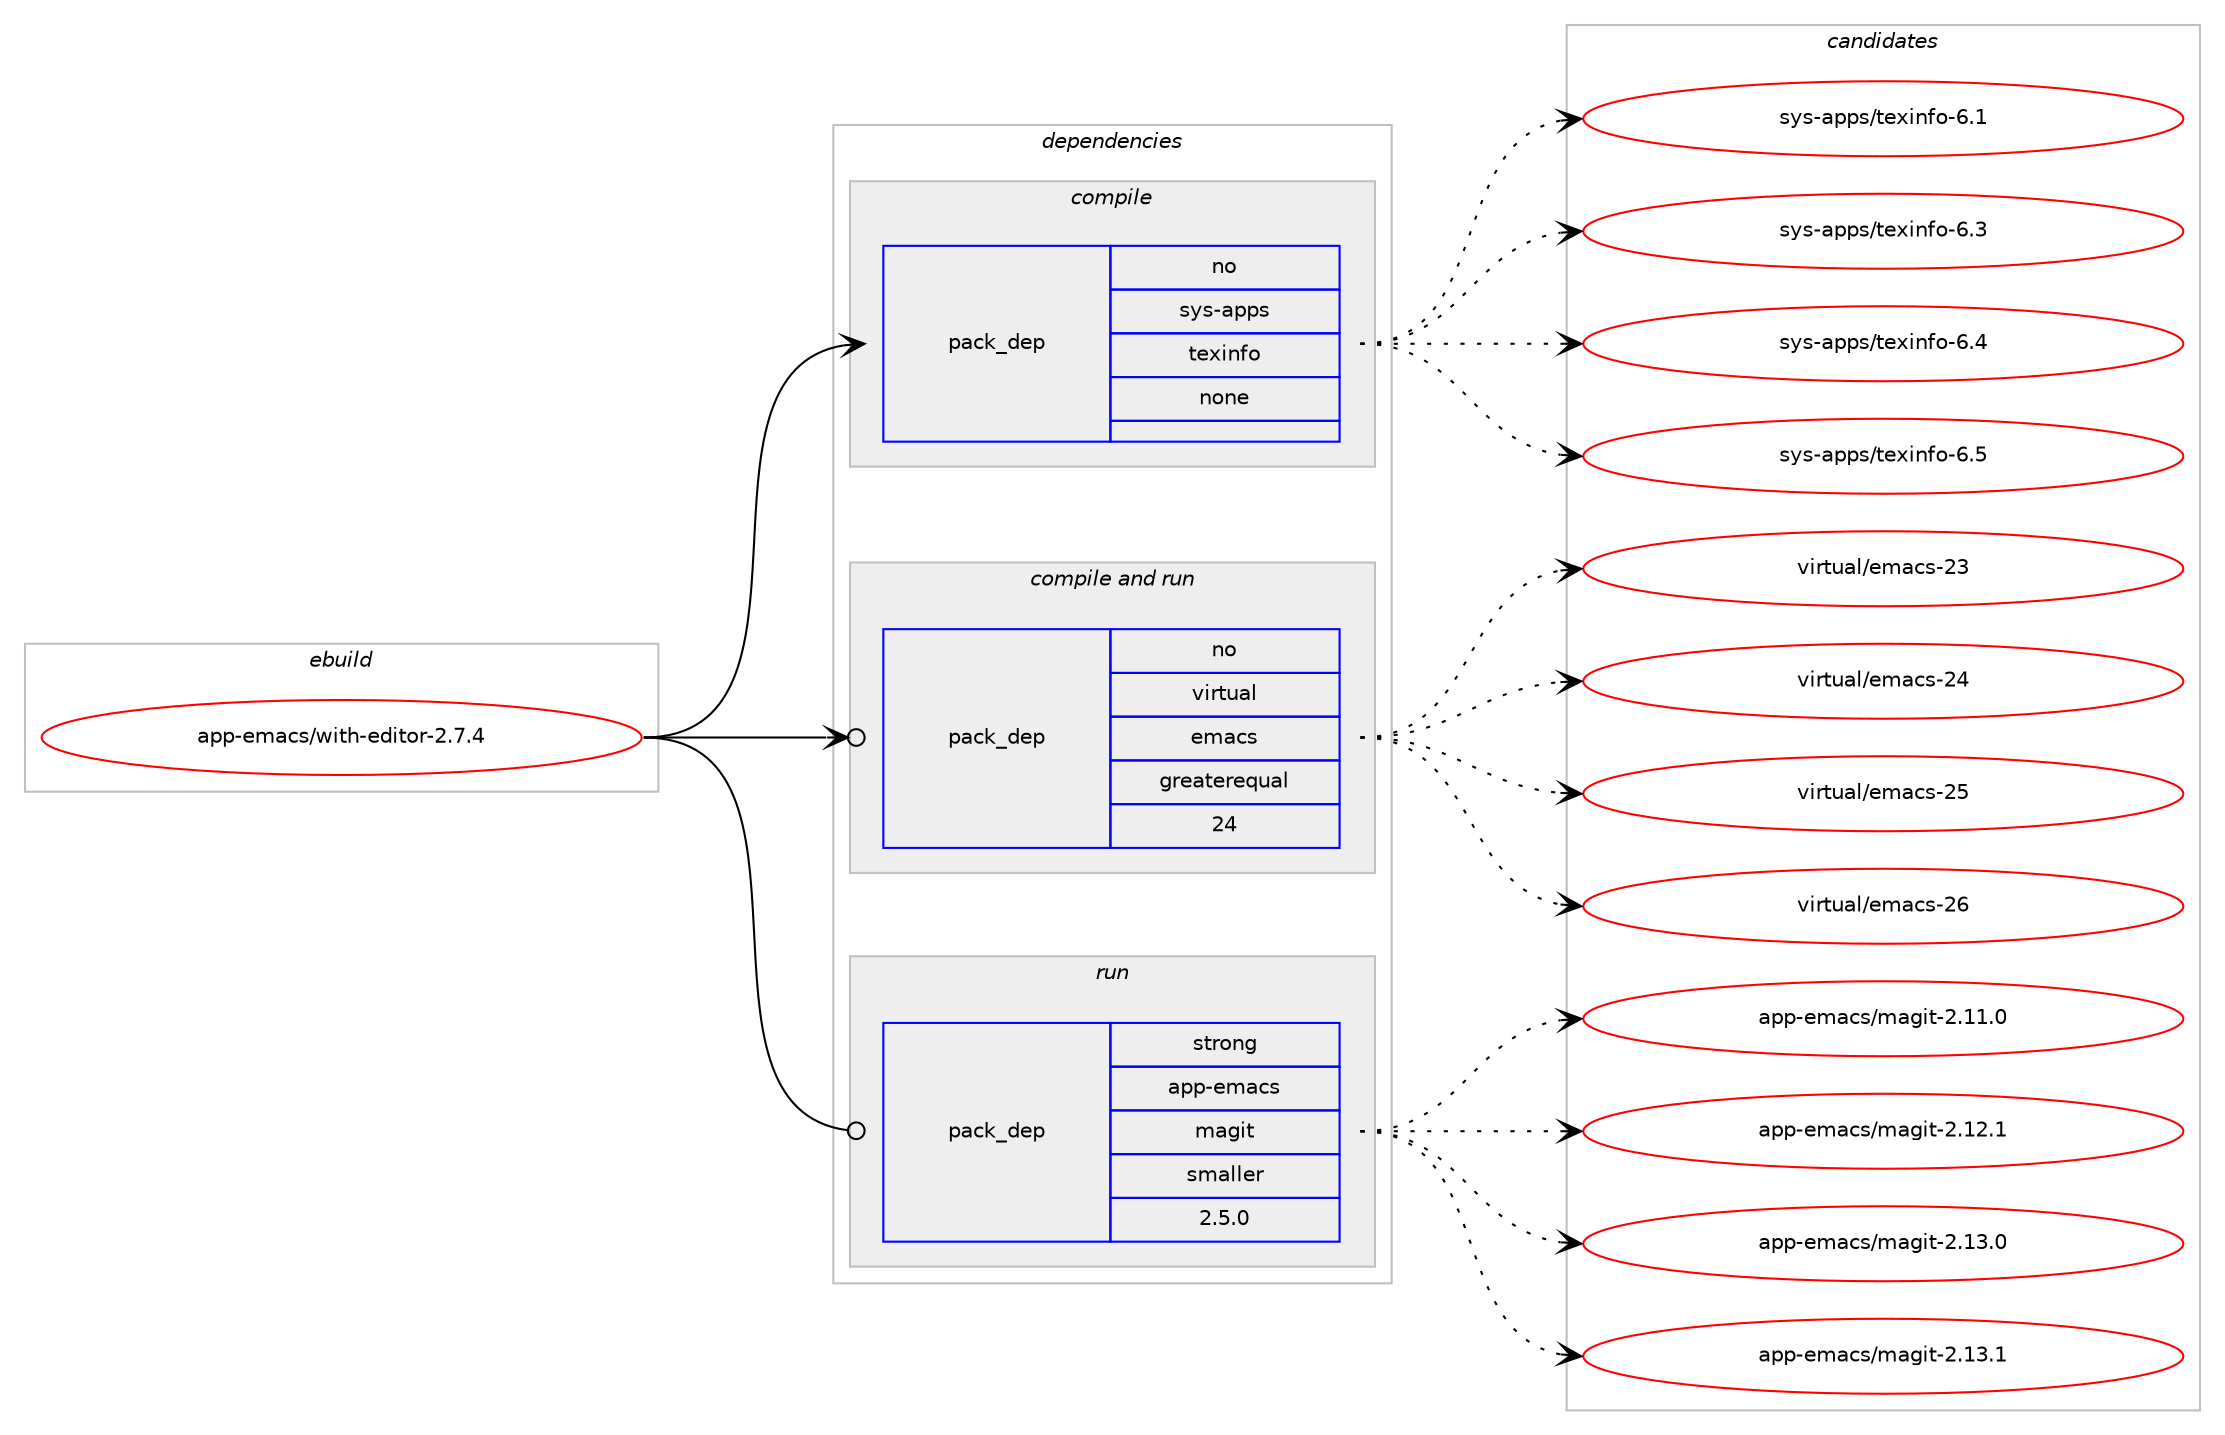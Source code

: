 digraph prolog {

# *************
# Graph options
# *************

newrank=true;
concentrate=true;
compound=true;
graph [rankdir=LR,fontname=Helvetica,fontsize=10,ranksep=1.5];#, ranksep=2.5, nodesep=0.2];
edge  [arrowhead=vee];
node  [fontname=Helvetica,fontsize=10];

# **********
# The ebuild
# **********

subgraph cluster_leftcol {
color=gray;
rank=same;
label=<<i>ebuild</i>>;
id [label="app-emacs/with-editor-2.7.4", color=red, width=4, href="../app-emacs/with-editor-2.7.4.svg"];
}

# ****************
# The dependencies
# ****************

subgraph cluster_midcol {
color=gray;
label=<<i>dependencies</i>>;
subgraph cluster_compile {
fillcolor="#eeeeee";
style=filled;
label=<<i>compile</i>>;
subgraph pack2248 {
dependency2730 [label=<<TABLE BORDER="0" CELLBORDER="1" CELLSPACING="0" CELLPADDING="4" WIDTH="220"><TR><TD ROWSPAN="6" CELLPADDING="30">pack_dep</TD></TR><TR><TD WIDTH="110">no</TD></TR><TR><TD>sys-apps</TD></TR><TR><TD>texinfo</TD></TR><TR><TD>none</TD></TR><TR><TD></TD></TR></TABLE>>, shape=none, color=blue];
}
id:e -> dependency2730:w [weight=20,style="solid",arrowhead="vee"];
}
subgraph cluster_compileandrun {
fillcolor="#eeeeee";
style=filled;
label=<<i>compile and run</i>>;
subgraph pack2249 {
dependency2731 [label=<<TABLE BORDER="0" CELLBORDER="1" CELLSPACING="0" CELLPADDING="4" WIDTH="220"><TR><TD ROWSPAN="6" CELLPADDING="30">pack_dep</TD></TR><TR><TD WIDTH="110">no</TD></TR><TR><TD>virtual</TD></TR><TR><TD>emacs</TD></TR><TR><TD>greaterequal</TD></TR><TR><TD>24</TD></TR></TABLE>>, shape=none, color=blue];
}
id:e -> dependency2731:w [weight=20,style="solid",arrowhead="odotvee"];
}
subgraph cluster_run {
fillcolor="#eeeeee";
style=filled;
label=<<i>run</i>>;
subgraph pack2250 {
dependency2732 [label=<<TABLE BORDER="0" CELLBORDER="1" CELLSPACING="0" CELLPADDING="4" WIDTH="220"><TR><TD ROWSPAN="6" CELLPADDING="30">pack_dep</TD></TR><TR><TD WIDTH="110">strong</TD></TR><TR><TD>app-emacs</TD></TR><TR><TD>magit</TD></TR><TR><TD>smaller</TD></TR><TR><TD>2.5.0</TD></TR></TABLE>>, shape=none, color=blue];
}
id:e -> dependency2732:w [weight=20,style="solid",arrowhead="odot"];
}
}

# **************
# The candidates
# **************

subgraph cluster_choices {
rank=same;
color=gray;
label=<<i>candidates</i>>;

subgraph choice2248 {
color=black;
nodesep=1;
choice11512111545971121121154711610112010511010211145544649 [label="sys-apps/texinfo-6.1", color=red, width=4,href="../sys-apps/texinfo-6.1.svg"];
choice11512111545971121121154711610112010511010211145544651 [label="sys-apps/texinfo-6.3", color=red, width=4,href="../sys-apps/texinfo-6.3.svg"];
choice11512111545971121121154711610112010511010211145544652 [label="sys-apps/texinfo-6.4", color=red, width=4,href="../sys-apps/texinfo-6.4.svg"];
choice11512111545971121121154711610112010511010211145544653 [label="sys-apps/texinfo-6.5", color=red, width=4,href="../sys-apps/texinfo-6.5.svg"];
dependency2730:e -> choice11512111545971121121154711610112010511010211145544649:w [style=dotted,weight="100"];
dependency2730:e -> choice11512111545971121121154711610112010511010211145544651:w [style=dotted,weight="100"];
dependency2730:e -> choice11512111545971121121154711610112010511010211145544652:w [style=dotted,weight="100"];
dependency2730:e -> choice11512111545971121121154711610112010511010211145544653:w [style=dotted,weight="100"];
}
subgraph choice2249 {
color=black;
nodesep=1;
choice11810511411611797108471011099799115455051 [label="virtual/emacs-23", color=red, width=4,href="../virtual/emacs-23.svg"];
choice11810511411611797108471011099799115455052 [label="virtual/emacs-24", color=red, width=4,href="../virtual/emacs-24.svg"];
choice11810511411611797108471011099799115455053 [label="virtual/emacs-25", color=red, width=4,href="../virtual/emacs-25.svg"];
choice11810511411611797108471011099799115455054 [label="virtual/emacs-26", color=red, width=4,href="../virtual/emacs-26.svg"];
dependency2731:e -> choice11810511411611797108471011099799115455051:w [style=dotted,weight="100"];
dependency2731:e -> choice11810511411611797108471011099799115455052:w [style=dotted,weight="100"];
dependency2731:e -> choice11810511411611797108471011099799115455053:w [style=dotted,weight="100"];
dependency2731:e -> choice11810511411611797108471011099799115455054:w [style=dotted,weight="100"];
}
subgraph choice2250 {
color=black;
nodesep=1;
choice97112112451011099799115471099710310511645504649494648 [label="app-emacs/magit-2.11.0", color=red, width=4,href="../app-emacs/magit-2.11.0.svg"];
choice97112112451011099799115471099710310511645504649504649 [label="app-emacs/magit-2.12.1", color=red, width=4,href="../app-emacs/magit-2.12.1.svg"];
choice97112112451011099799115471099710310511645504649514648 [label="app-emacs/magit-2.13.0", color=red, width=4,href="../app-emacs/magit-2.13.0.svg"];
choice97112112451011099799115471099710310511645504649514649 [label="app-emacs/magit-2.13.1", color=red, width=4,href="../app-emacs/magit-2.13.1.svg"];
dependency2732:e -> choice97112112451011099799115471099710310511645504649494648:w [style=dotted,weight="100"];
dependency2732:e -> choice97112112451011099799115471099710310511645504649504649:w [style=dotted,weight="100"];
dependency2732:e -> choice97112112451011099799115471099710310511645504649514648:w [style=dotted,weight="100"];
dependency2732:e -> choice97112112451011099799115471099710310511645504649514649:w [style=dotted,weight="100"];
}
}

}
